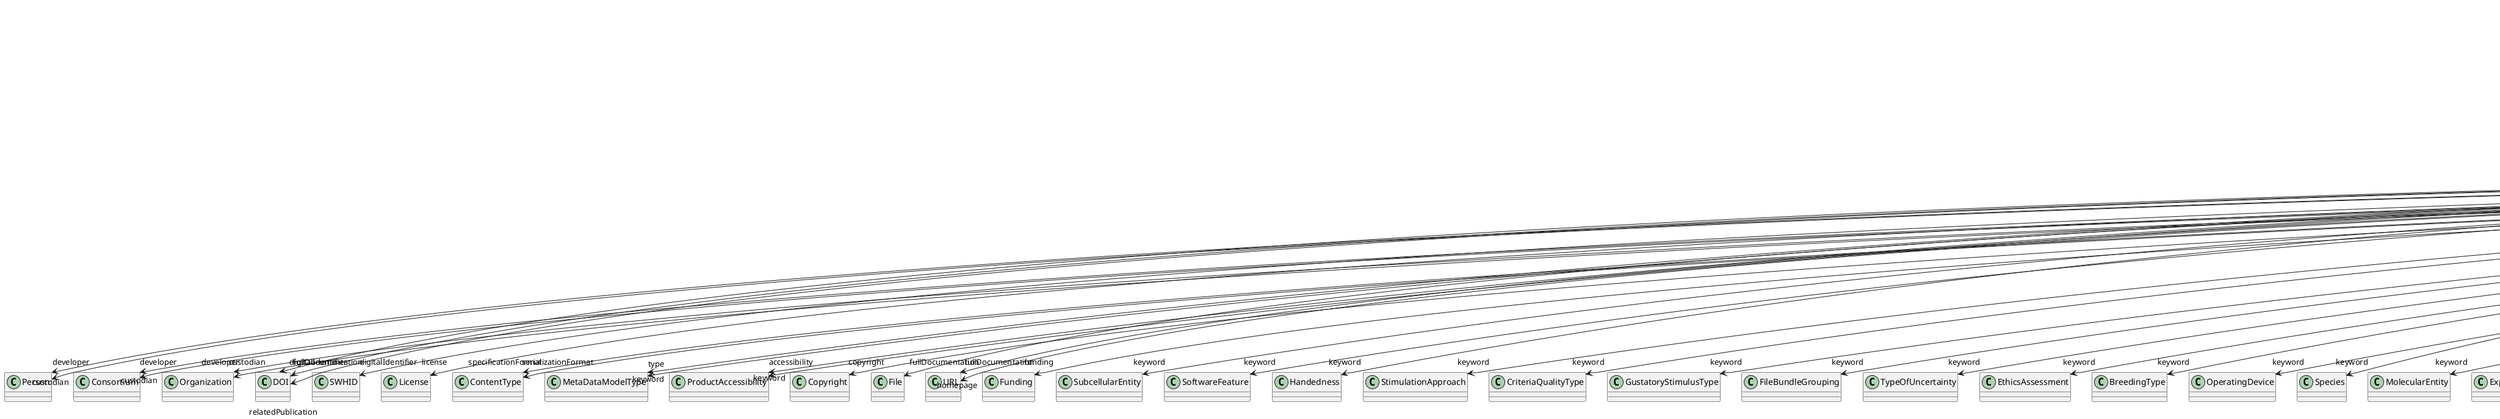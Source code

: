 @startuml
class MetaDataModelVersion {
+developer
+digitalIdentifier
+isAlternativeVersionOf
+isNewVersionOf
+license
+serializationFormat
+specificationFormat
+type
+accessibility
+copyright
+custodian
+description
+fullDocumentation
+fullName
+funding
+homepage
+howToCite
+keyword
+otherContribution
+relatedPublication
+releaseDate
+repository
+shortName
+supportChannel
+versionIdentifier
+versionInnovation

}
MetaDataModelVersion -d-> "developer" Person
MetaDataModelVersion -d-> "developer" Consortium
MetaDataModelVersion -d-> "developer" Organization
MetaDataModelVersion -d-> "digitalIdentifier" DOI
MetaDataModelVersion -d-> "digitalIdentifier" SWHID
MetaDataModelVersion -d-> "isAlternativeVersionOf" MetaDataModelVersion
MetaDataModelVersion -d-> "isNewVersionOf" MetaDataModelVersion
MetaDataModelVersion -d-> "license" License
MetaDataModelVersion -d-> "serializationFormat" ContentType
MetaDataModelVersion -d-> "specificationFormat" ContentType
MetaDataModelVersion -d-> "type" MetaDataModelType
MetaDataModelVersion -d-> "accessibility" ProductAccessibility
MetaDataModelVersion -d-> "copyright" Copyright
MetaDataModelVersion -d-> "custodian" Person
MetaDataModelVersion -d-> "custodian" Consortium
MetaDataModelVersion -d-> "custodian" Organization
MetaDataModelVersion -d-> "fullDocumentation" DOI
MetaDataModelVersion -d-> "fullDocumentation" File
MetaDataModelVersion -d-> "fullDocumentation" URL
MetaDataModelVersion -d-> "funding" Funding
MetaDataModelVersion -d-> "homepage" URL
MetaDataModelVersion -d-> "keyword" SubcellularEntity
MetaDataModelVersion -d-> "keyword" SoftwareFeature
MetaDataModelVersion -d-> "keyword" Handedness
MetaDataModelVersion -d-> "keyword" StimulationApproach
MetaDataModelVersion -d-> "keyword" CriteriaQualityType
MetaDataModelVersion -d-> "keyword" GustatoryStimulusType
MetaDataModelVersion -d-> "keyword" FileBundleGrouping
MetaDataModelVersion -d-> "keyword" TypeOfUncertainty
MetaDataModelVersion -d-> "keyword" EthicsAssessment
MetaDataModelVersion -d-> "keyword" BreedingType
MetaDataModelVersion -d-> "keyword" OperatingDevice
MetaDataModelVersion -d-> "keyword" Species
MetaDataModelVersion -d-> "keyword" MolecularEntity
MetaDataModelVersion -d-> "keyword" ExperimentalApproach
MetaDataModelVersion -d-> "keyword" OperatingSystem
MetaDataModelVersion -d-> "keyword" TissueSampleType
MetaDataModelVersion -d-> "keyword" LearningResourceType
MetaDataModelVersion -d-> "keyword" FileUsageRole
MetaDataModelVersion -d-> "keyword" SubjectAttribute
MetaDataModelVersion -d-> "keyword" PreparationType
MetaDataModelVersion -d-> "keyword" EducationalLevel
MetaDataModelVersion -d-> "keyword" SemanticDataType
MetaDataModelVersion -d-> "keyword" Service
MetaDataModelVersion -d-> "keyword" SoftwareApplicationCategory
MetaDataModelVersion -d-> "keyword" Organ
MetaDataModelVersion -d-> "keyword" ProgrammingLanguage
MetaDataModelVersion -d-> "keyword" ElectricalStimulusType
MetaDataModelVersion -d-> "keyword" VisualStimulusType
MetaDataModelVersion -d-> "keyword" AnnotationType
MetaDataModelVersion -d-> "keyword" ModelAbstractionLevel
MetaDataModelVersion -d-> "keyword" DataType
MetaDataModelVersion -d-> "keyword" UnitOfMeasurement
MetaDataModelVersion -d-> "keyword" Language
MetaDataModelVersion -d-> "keyword" DeviceType
MetaDataModelVersion -d-> "keyword" AnatomicalPlane
MetaDataModelVersion -d-> "keyword" Technique
MetaDataModelVersion -d-> "keyword" BiologicalOrder
MetaDataModelVersion -d-> "keyword" DifferenceMeasure
MetaDataModelVersion -d-> "keyword" ModelScope
MetaDataModelVersion -d-> "keyword" TermSuggestion
MetaDataModelVersion -d-> "keyword" ChemicalMixtureType
MetaDataModelVersion -d-> "keyword" QualitativeOverlap
MetaDataModelVersion -d-> "keyword" StimulationTechnique
MetaDataModelVersion -d-> "keyword" BiologicalSex
MetaDataModelVersion -d-> "keyword" Disease
MetaDataModelVersion -d-> "keyword" TactileStimulusType
MetaDataModelVersion -d-> "keyword" ActionStatusType
MetaDataModelVersion -d-> "keyword" AtlasType
MetaDataModelVersion -d-> "keyword" OpticalStimulusType
MetaDataModelVersion -d-> "keyword" Laterality
MetaDataModelVersion -d-> "keyword" DiseaseModel
MetaDataModelVersion -d-> "keyword" MeasuredQuantity
MetaDataModelVersion -d-> "keyword" UBERONParcellation
MetaDataModelVersion -d-> "keyword" ProductAccessibility
MetaDataModelVersion -d-> "keyword" FileRepositoryType
MetaDataModelVersion -d-> "keyword" GeneticStrainType
MetaDataModelVersion -d-> "keyword" Terminology
MetaDataModelVersion -d-> "keyword" AgeCategory
MetaDataModelVersion -d-> "keyword" AnatomicalAxesOrientation
MetaDataModelVersion -d-> "keyword" CranialWindowConstructionType
MetaDataModelVersion -d-> "keyword" AuditoryStimulusType
MetaDataModelVersion -d-> "keyword" MetaDataModelType
MetaDataModelVersion -d-> "keyword" PatchClampVariation
MetaDataModelVersion -d-> "keyword" TissueSampleAttribute
MetaDataModelVersion -d-> "keyword" ContributionType
MetaDataModelVersion -d-> "keyword" CellCultureType
MetaDataModelVersion -d-> "keyword" SetupType
MetaDataModelVersion -d-> "keyword" CellType
MetaDataModelVersion -d-> "keyword" OlfactoryStimulusType
MetaDataModelVersion -d-> "keyword" CranialWindowReinforcementType
MetaDataModelVersion -d-> "otherContribution" Contribution
MetaDataModelVersion -d-> "relatedPublication" DOI
MetaDataModelVersion -d-> "relatedPublication" ISBN
MetaDataModelVersion -d-> "relatedPublication" HANDLE
MetaDataModelVersion -d-> "repository" FileRepository

@enduml